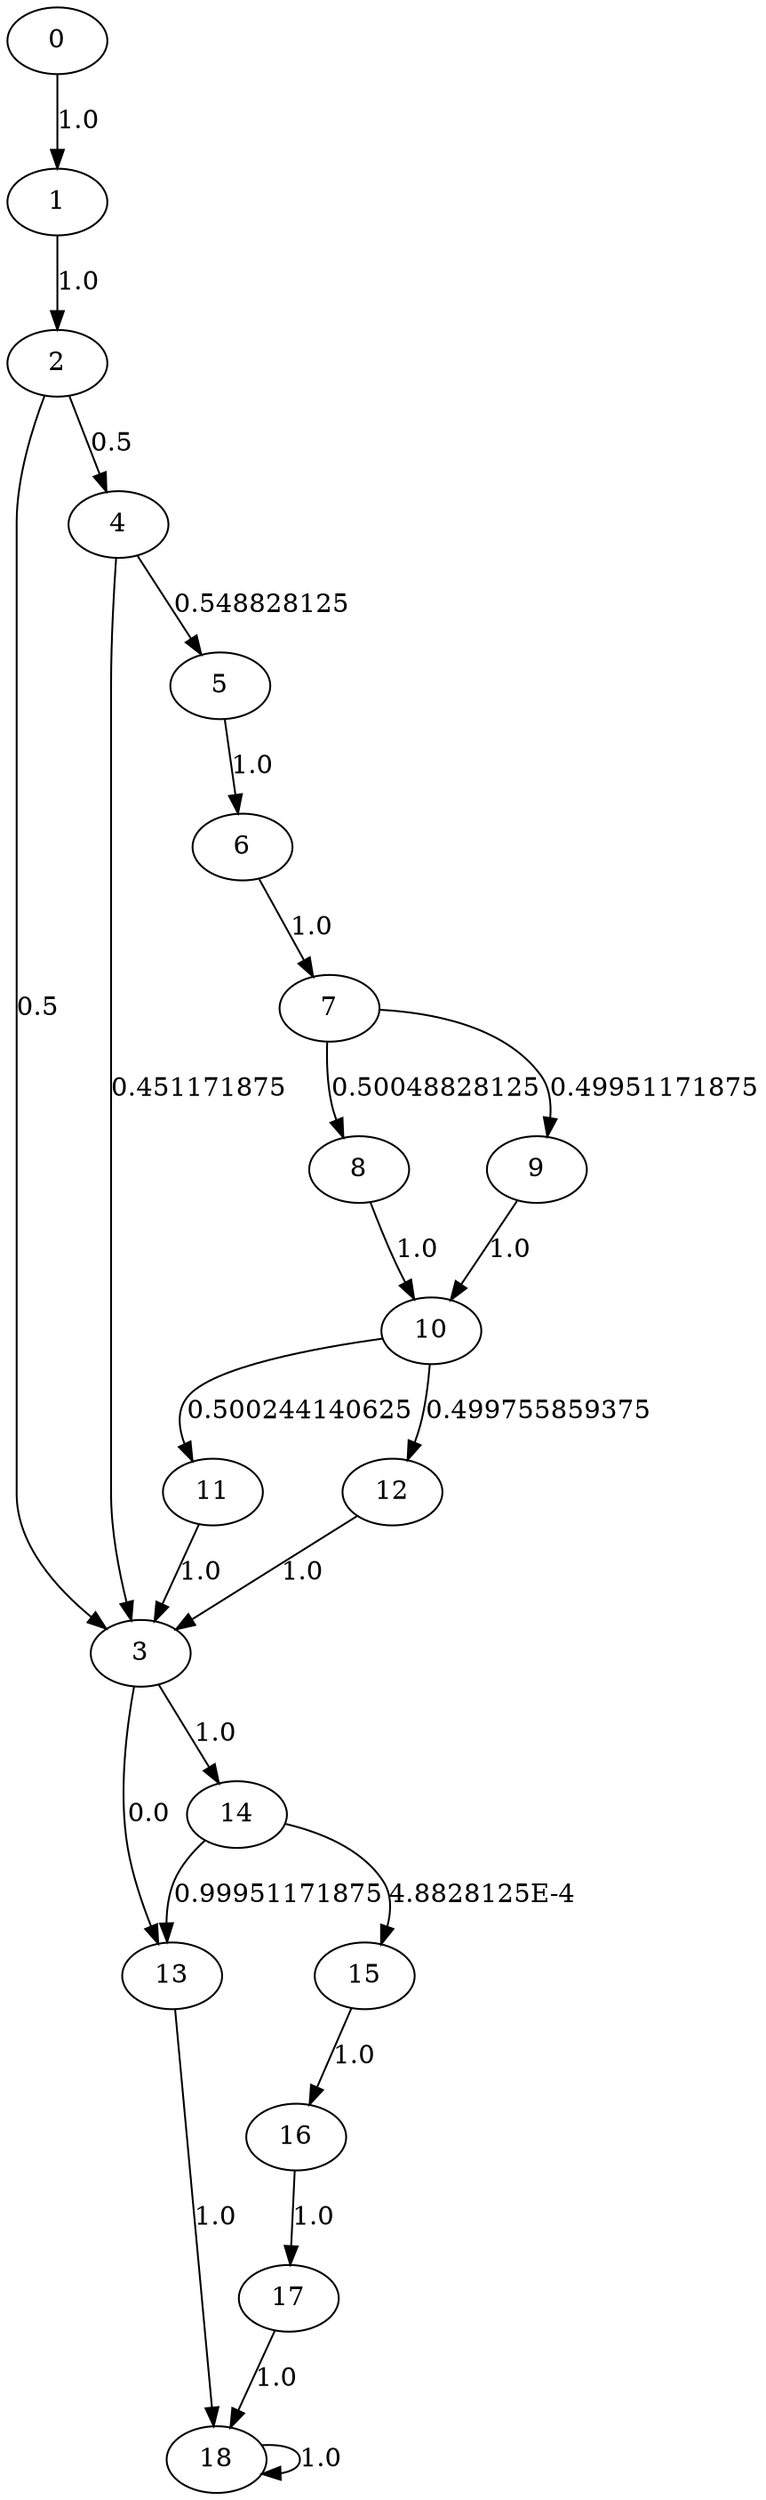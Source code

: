 digraph {
	0 -> 1[label= "1.0"];
	1 -> 2[label= "1.0"];
	2 -> 3[label= "0.5"];
	2 -> 4[label= "0.5"];
	4 -> 3[label= "0.451171875"];
	4 -> 5[label= "0.548828125"];
	5 -> 6[label= "1.0"];
	6 -> 7[label= "1.0"];
	7 -> 8[label= "0.50048828125"];
	7 -> 9[label= "0.49951171875"];
	9 -> 10[label= "1.0"];
	8 -> 10[label= "1.0"];
	10 -> 11[label= "0.500244140625"];
	10 -> 12[label= "0.499755859375"];
	12 -> 3[label= "1.0"];
	11 -> 3[label= "1.0"];
	3 -> 13[label= "0.0"];
	3 -> 14[label= "1.0"];
	14 -> 13[label= "0.99951171875"];
	14 -> 15[label= "4.8828125E-4"];
	15 -> 16[label= "1.0"];
	16 -> 17[label= "1.0"];
	17 -> 18[label= "1.0"];
	13 -> 18[label= "1.0"];
	18 -> 18[label= "1.0"];
}